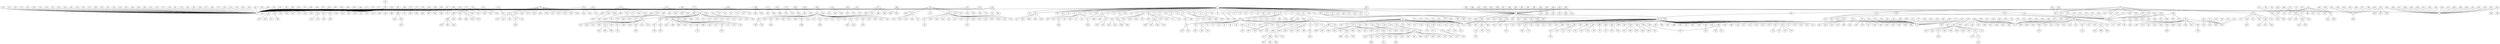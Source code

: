 strict graph "" {
	graph ["edge"="{}",
		file="/Users/felicedeluca/Developer/UofA/mlgd/pipeline/impred/tmp_workspace/eucore/set2/layers/EUcore_Layer_8_drawing_improved.dot",
		"graph"="{'file': '/Users/felicedeluca/Developer/UofA/mlgd/pipeline/impred/tmp_workspace/eucore/set2/layers/EUcore_Layer_8_drawing_improved.dot'}",
		"node"="{'height': '', 'level': '', 'pos': '', 'width': ''}"
	];
	1	 [height=0.05,
		level=1,
		pos="7.57,-5616.57",
		width=0.05];
	10	 [level=5,
		pos="-300.09,-3688.75"];
	1 -- 10;
	11	 [height=0.05,
		level=1,
		pos="4996.59,-11034.67",
		width=0.05];
	1 -- 11;
	12	 [level=5,
		pos="420.03,-3387.62"];
	1 -- 12;
	13	 [level=5,
		pos="1939.45,-5169.13"];
	1 -- 13;
	14	 [height=0.05,
		level=1,
		pos="-3781.22,-3482.44",
		width=0.05];
	1 -- 14;
	15	 [height=0.05,
		level=1,
		pos="-3898.43,-8057.79",
		width=0.05];
	1 -- 15;
	16	 [level=2,
		pos="318.54,-7829.94"];
	1 -- 16;
	17	 [height=0.05,
		level=1,
		pos="-1100.79,-3803.15",
		width=0.05];
	1 -- 17;
	18	 [level=5,
		pos="1286.38,-3431.61"];
	1 -- 18;
	19	 [level=2,
		pos="-2280.70,-6554.32"];
	1 -- 19;
	2	 [height=0.05,
		level=1,
		pos="-4876.56,-2733.58",
		width=0.05];
	1 -- 2;
	20	 [height=0.05,
		level=1,
		pos="-2894.02,-5503.12",
		width=0.05];
	1 -- 20;
	21	 [level=2,
		pos="-2273.79,-4661.39"];
	1 -- 21;
	22	 [level=4,
		pos="-2154.94,-6031.39"];
	1 -- 22;
	23	 [height=0.05,
		level=1,
		pos="-1239.34,-9520.22",
		width=0.05];
	1 -- 23;
	24	 [level=2,
		pos="2174.21,-6540.05"];
	1 -- 24;
	25	 [level=2,
		pos="2178.89,-5675.60"];
	1 -- 25;
	26	 [level=2,
		pos="-2569.17,-3786.03"];
	1 -- 26;
	27	 [level=2,
		pos="-1179.01,-3606.13"];
	1 -- 27;
	28	 [height=0.05,
		level=1,
		pos="-2763.69,-2295.33",
		width=0.05];
	1 -- 28;
	29	 [level=2,
		pos="2229.00,-4061.60"];
	1 -- 29;
	3	 [height=0.05,
		level=1,
		pos="-254.42,-143.61",
		width=0.05];
	1 -- 3;
	30	 [height=0.05,
		level=1,
		pos="2998.79,-6287.83",
		width=0.05];
	1 -- 30;
	31	 [level=2,
		pos="1063.95,-2939.88"];
	1 -- 31;
	32	 [height=0.05,
		level=1,
		pos="-1498.06,-8111.49",
		width=0.05];
	1 -- 32;
	33	 [level=5,
		pos="1194.71,-6588.17"];
	1 -- 33;
	34	 [level=5,
		pos="316.77,-7057.84"];
	1 -- 34;
	35	 [height=0.05,
		level=1,
		pos="-2655.69,-4939.78",
		width=0.05];
	1 -- 35;
	36	 [height=0.05,
		level=1,
		pos="-2084.76,-5965.16",
		width=0.05];
	1 -- 36;
	37	 [height=0.05,
		level=1,
		pos="2558.47,-4883.56",
		width=0.05];
	1 -- 37;
	38	 [level=5,
		pos="1429.69,-4119.17"];
	1 -- 38;
	39	 [level=5,
		pos="-1282.55,-6848.29"];
	1 -- 39;
	4	 [height=0.05,
		level=1,
		pos="-2832.13,-11981.74",
		width=0.05];
	1 -- 4;
	40	 [level=3,
		pos="-1733.93,-4061.10"];
	1 -- 40;
	41	 [height=0.05,
		level=1,
		pos="-120.76,-8688.07",
		width=0.05];
	1 -- 41;
	42	 [height=0.05,
		level=1,
		pos="-3619.57,-5378.24",
		width=0.05];
	1 -- 42;
	43	 [height=0.05,
		level=1,
		pos="-3287.28,-4352.95",
		width=0.05];
	1 -- 43;
	44	 [height=0.05,
		level=1,
		pos="-511.56,-7720.16",
		width=0.05];
	1 -- 44;
	45	 [height=0.05,
		level=1,
		pos="-5624.84,387.15",
		width=0.05];
	1 -- 45;
	46	 [height=0.05,
		level=1,
		pos="4401.13,-7197.55",
		width=0.05];
	1 -- 46;
	47	 [level=2,
		pos="-1693.70,-3456.98"];
	1 -- 47;
	48	 [height=0.05,
		level=1,
		pos="4555.14,-3317.63",
		width=0.05];
	1 -- 48;
	49	 [level=3,
		pos="885.54,-3232.57"];
	1 -- 49;
	5	 [level=2,
		pos="-800.31,-2770.59"];
	1 -- 5;
	50	 [height=0.05,
		level=1,
		pos="-2888.46,-3512.56",
		width=0.05];
	1 -- 50;
	51	 [height=0.05,
		level=1,
		pos="-2867.22,-7033.76",
		width=0.05];
	1 -- 51;
	52	 [height=0.05,
		level=1,
		pos="-1946.67,-3920.06",
		width=0.05];
	1 -- 52;
	53	 [level=4,
		pos="297.21,-3703.22"];
	1 -- 53;
	54	 [height=0.05,
		level=1,
		pos="-1082.07,-3267.51",
		width=0.05];
	1 -- 54;
	55	 [height=0.05,
		level=1,
		pos="2062.30,-3224.58",
		width=0.05];
	1 -- 55;
	56	 [level=2,
		pos="-2239.48,-5104.01"];
	1 -- 56;
	57	 [level=2,
		pos="-1696.16,-7113.89"];
	1 -- 57;
	58	 [level=3,
		pos="-588.97,-3722.68"];
	1 -- 58;
	59	 [height=0.05,
		level=1,
		pos="3076.23,-3629.86",
		width=0.05];
	1 -- 59;
	6	 [height=0.05,
		level=1,
		pos="7821.01,-7004.82",
		width=0.05];
	1 -- 6;
	60	 [level=3,
		pos="1289.29,-3514.50"];
	1 -- 60;
	7	 [level=3,
		pos="-468.87,-3062.42"];
	1 -- 7;
	8	 [level=4,
		pos="-1050.62,-7185.81"];
	1 -- 8;
	9	 [height=0.05,
		level=1,
		pos="2319.75,-10103.43",
		width=0.05];
	1 -- 9;
	100	 [level=5,
		pos="-7663.53,2109.75"];
	95	 [height=0.05,
		level=1,
		pos="-7183.32,3064.95",
		width=0.05];
	100 -- 95;
	101	 [level=2,
		pos="-7818.68,2185.78"];
	101 -- 95;
	102	 [level=4,
		pos="-6406.59,3619.91"];
	102 -- 95;
	103	 [height=0.05,
		level=1,
		pos="-7428.19,6743.09",
		width=0.05];
	582	 [level=7,
		pos="-7251.64,6859.60"];
	103 -- 582;
	103 -- 95;
	104	 [height=0.05,
		level=1,
		pos="-6219.03,5532.56",
		width=0.05];
	857	 [level=7,
		pos="-6178.35,5294.80"];
	104 -- 857;
	908	 [level=6,
		pos="-5999.08,6259.96"];
	104 -- 908;
	104 -- 95;
	105	 [level=5,
		pos="-6982.64,1894.72"];
	105 -- 95;
	106	 [level=4,
		pos="-8153.38,3930.36"];
	106 -- 95;
	107	 [level=5,
		pos="-8244.16,2819.17"];
	107 -- 95;
	108	 [level=2,
		pos="-6891.71,5111.96"];
	108 -- 95;
	109	 [height=0.05,
		level=1,
		pos="-8146.47,5264.72",
		width=0.05];
	922	 [level=8,
		pos="-8258.48,5753.72"];
	109 -- 922;
	109 -- 95;
	974	 [level=7,
		pos="-8070.34,5484.03"];
	109 -- 974;
	672	 [level=7,
		pos="5419.88,-11018.29"];
	11 -- 672;
	767	 [level=6,
		pos="5633.92,-11254.42"];
	11 -- 767;
	768	 [level=5,
		pos="4944.36,-11876.43"];
	11 -- 768;
	769	 [level=4,
		pos="5103.60,-11835.43"];
	11 -- 769;
	770	 [level=5,
		pos="4880.71,-10430.52"];
	11 -- 770;
	771	 [level=6,
		pos="4298.34,-11447.70"];
	11 -- 771;
	772	 [level=7,
		pos="4239.17,-11029.46"];
	11 -- 772;
	110	 [level=4,
		pos="-6881.17,1942.83"];
	110 -- 95;
	111	 [height=0.05,
		level=1,
		pos="-7811.55,4720.56",
		width=0.05];
	111 -- 95;
	112	 [height=0.05,
		level=1,
		pos="-6822.98,11444.08",
		width=0.05];
	113	 [height=0.05,
		level=1,
		pos="-5277.98,12260.01",
		width=0.05];
	112 -- 113;
	114	 [height=0.05,
		level=1,
		pos="-6732.04,10653.67",
		width=0.05];
	112 -- 114;
	115	 [level=2,
		pos="-7261.86,13200.04"];
	112 -- 115;
	116	 [level=5,
		pos="-7476.50,12478.80"];
	112 -- 116;
	117	 [level=5,
		pos="-7882.70,11686.32"];
	112 -- 117;
	118	 [level=5,
		pos="-7954.94,11487.41"];
	112 -- 118;
	119	 [level=5,
		pos="-6836.00,12580.00"];
	112 -- 119;
	120	 [height=0.05,
		level=1,
		pos="-4739.92,13997.12",
		width=0.05];
	112 -- 120;
	83	 [height=0.05,
		level=1,
		pos="-10551.62,8870.47",
		width=0.05];
	112 -- 83;
	834	 [level=7,
		pos="-4736.94,12043.62"];
	113 -- 834;
	878	 [level=7,
		pos="-6118.37,10387.42"];
	114 -- 878;
	879	 [level=7,
		pos="-6153.74,10987.50"];
	114 -- 879;
	880	 [level=7,
		pos="-7199.55,10374.35"];
	114 -- 880;
	881	 [level=7,
		pos="-6745.83,9722.09"];
	114 -- 881;
	932	 [level=7,
		pos="-7524.27,13992.01"];
	115 -- 932;
	629	 [level=3,
		pos="-5192.72,14430.32"];
	120 -- 629;
	868	 [level=2,
		pos="-3266.42,14441.21"];
	120 -- 868;
	121	 [level=4,
		pos="-4911.86,3253.13"];
	122	 [height=0.05,
		level=1,
		pos="-3837.67,4613.61",
		width=0.05];
	121 -- 122;
	122 -- 3;
	411	 [level=2,
		pos="-4340.50,6181.21"];
	122 -- 411;
	412	 [level=4,
		pos="-4852.40,5640.80"];
	122 -- 412;
	413	 [level=3,
		pos="-4930.48,5876.12"];
	122 -- 413;
	414	 [level=4,
		pos="-2893.55,3759.66"];
	122 -- 414;
	415	 [level=6,
		pos="-5087.21,4888.47"];
	122 -- 415;
	416	 [level=5,
		pos="-2722.65,4607.32"];
	122 -- 416;
	417	 [height=0.05,
		level=1,
		pos="-3743.08,6813.09",
		width=0.05];
	122 -- 417;
	418	 [level=5,
		pos="-5120.51,4033.00"];
	122 -- 418;
	419	 [level=5,
		pos="-3571.55,3470.36"];
	122 -- 419;
	420	 [level=5,
		pos="-2889.84,5261.94"];
	122 -- 420;
	421	 [level=5,
		pos="-4457.21,6268.10"];
	122 -- 421;
	422	 [level=7,
		pos="-5082.92,4983.88"];
	122 -- 422;
	423	 [level=7,
		pos="-2828.85,4490.50"];
	122 -- 423;
	424	 [level=5,
		pos="-4279.68,3162.36"];
	122 -- 424;
	425	 [level=5,
		pos="-3608.52,5993.99"];
	122 -- 425;
	426	 [level=7,
		pos="-3094.20,5795.52"];
	122 -- 426;
	427	 [level=4,
		pos="-4282.64,2681.28"];
	122 -- 427;
	428	 [level=2,
		pos="-2913.51,5918.89"];
	122 -- 428;
	429	 [level=4,
		pos="-3639.62,3140.47"];
	122 -- 429;
	430	 [level=8,
		pos="-5014.70,4184.71"];
	122 -- 430;
	431	 [level=4,
		pos="-4889.13,3399.23"];
	122 -- 431;
	123	 [height=0.05,
		level=1,
		pos="-17395.91,2079.76",
		width=0.05];
	124	 [level=5,
		pos="-18177.01,327.98"];
	123 -- 124;
	125	 [level=2,
		pos="-20288.81,412.50"];
	123 -- 125;
	126	 [level=2,
		pos="-17271.37,597.84"];
	123 -- 126;
	127	 [level=5,
		pos="-17568.45,3460.87"];
	123 -- 127;
	128	 [level=2,
		pos="-15565.07,3402.52"];
	123 -- 128;
	129	 [height=0.05,
		level=1,
		pos="-15754.20,2944.97",
		width=0.05];
	123 -- 129;
	130	 [level=5,
		pos="-18534.35,1924.34"];
	123 -- 130;
	131	 [level=2,
		pos="-18200.02,3054.13"];
	123 -- 131;
	132	 [level=5,
		pos="-17174.60,782.93"];
	123 -- 132;
	133	 [level=7,
		pos="-16583.01,1450.73"];
	123 -- 133;
	134	 [level=3,
		pos="-17911.48,4085.51"];
	123 -- 134;
	135	 [level=8,
		pos="-16574.11,1272.97"];
	123 -- 135;
	136	 [level=3,
		pos="-16840.57,3600.76"];
	123 -- 136;
	137	 [level=4,
		pos="-17988.47,1114.36"];
	123 -- 137;
	138	 [level=4,
		pos="-18666.26,1971.45"];
	123 -- 138;
	139	 [level=2,
		pos="-16846.44,4090.16"];
	123 -- 139;
	140	 [level=5,
		pos="-18094.33,2798.85"];
	123 -- 140;
	141	 [level=5,
		pos="-16029.69,2171.85"];
	123 -- 141;
	142	 [level=5,
		pos="-16525.56,3017.25"];
	123 -- 142;
	143	 [level=2,
		pos="-19028.77,2526.67"];
	123 -- 143;
	72	 [height=0.05,
		level=1,
		pos="-12470.07,1206.11",
		width=0.05];
	123 -- 72;
	575	 [level=5,
		pos="-17939.88,-404.90"];
	124 -- 575;
	578	 [level=6,
		pos="-18598.97,-221.09"];
	124 -- 578;
	579	 [level=6,
		pos="-17279.37,134.80"];
	124 -- 579;
	583	 [level=4,
		pos="-20592.80,1164.94"];
	125 -- 583;
	584	 [level=6,
		pos="-21039.77,-59.78"];
	125 -- 584;
	585	 [level=5,
		pos="-19954.58,1208.96"];
	125 -- 585;
	586	 [level=5,
		pos="-20161.03,-298.51"];
	125 -- 586;
	587	 [level=5,
		pos="-19451.82,678.51"];
	125 -- 587;
	588	 [level=4,
		pos="-21132.75,44.72"];
	125 -- 588;
	589	 [level=5,
		pos="-20257.95,-430.04"];
	125 -- 589;
	590	 [level=6,
		pos="-19650.27,-54.68"];
	125 -- 590;
	591	 [level=2,
		pos="-21339.10,854.93"];
	125 -- 591;
	745	 [level=7,
		pos="-15370.52,3288.81"];
	128 -- 745;
	822	 [level=5,
		pos="-16221.48,3655.09"];
	128 -- 822;
	823	 [level=6,
		pos="-15318.10,3722.58"];
	128 -- 823;
	443	 [level=2,
		pos="-21053.95,2625.00"];
	131 -- 443;
	816	 [level=7,
		pos="-18506.86,3682.99"];
	131 -- 816;
	312	 [level=7,
		pos="-17795.32,4330.33"];
	134 -- 312;
	889	 [level=3,
		pos="-18327.74,5110.12"];
	134 -- 889;
	144	 [level=7,
		pos="-16958.70,4676.47"];
	139 -- 144;
	921	 [level=8,
		pos="-16632.74,4153.04"];
	139 -- 921;
	610	 [level=5,
		pos="-4535.97,-4725.00"];
	14 -- 610;
	804	 [level=7,
		pos="-4331.33,-3985.78"];
	14 -- 804;
	805	 [level=7,
		pos="-3851.61,-4267.87"];
	14 -- 805;
	806	 [level=8,
		pos="-4395.58,-3253.25"];
	14 -- 806;
	531	 [level=7,
		pos="-19333.65,2277.27"];
	143 -- 531;
	145	 [level=2,
		pos="-7345.01,8438.57"];
	344	 [level=2,
		pos="-7764.09,9616.54"];
	145 -- 344;
	345	 [level=5,
		pos="-6334.16,8328.11"];
	145 -- 345;
	346	 [level=4,
		pos="-6824.07,9210.68"];
	145 -- 346;
	347	 [level=5,
		pos="-7718.49,7658.14"];
	145 -- 347;
	348	 [level=3,
		pos="-8279.96,8516.41"];
	145 -- 348;
	349	 [level=6,
		pos="-7084.04,7827.10"];
	145 -- 349;
	350	 [level=5,
		pos="-6966.52,9272.17"];
	145 -- 350;
	351	 [level=5,
		pos="-6655.88,7762.87"];
	145 -- 351;
	352	 [level=5,
		pos="-8151.21,8157.75"];
	145 -- 352;
	353	 [level=5,
		pos="-7912.14,9013.42"];
	145 -- 353;
	354	 [level=6,
		pos="-6454.60,8628.02"];
	145 -- 354;
	96	 [height=0.05,
		level=1,
		pos="-9531.72,6233.97",
		width=0.05];
	145 -- 96;
	146	 [level=4,
		pos="-9669.89,6987.38"];
	532	 [level=4,
		pos="-10027.57,7426.22"];
	146 -- 532;
	146 -- 96;
	147	 [level=2,
		pos="-9659.07,5374.03"];
	853	 [level=7,
		pos="-10031.85,5100.81"];
	147 -- 853;
	885	 [level=7,
		pos="-9514.25,4038.60"];
	147 -- 885;
	147 -- 96;
	148	 [level=4,
		pos="-8357.92,6123.93"];
	148 -- 96;
	149	 [level=5,
		pos="-9857.19,5921.59"];
	149 -- 96;
	807	 [level=6,
		pos="-4274.89,-8045.94"];
	15 -- 807;
	808	 [level=7,
		pos="-4178.58,-8389.73"];
	15 -- 808;
	809	 [level=5,
		pos="-3726.03,-7512.83"];
	15 -- 809;
	810	 [level=5,
		pos="-3549.61,-8715.20"];
	15 -- 810;
	811	 [level=5,
		pos="-3163.76,-8459.60"];
	15 -- 811;
	150	 [level=5,
		pos="-10026.46,6367.47"];
	150 -- 96;
	151	 [height=0.05,
		level=1,
		pos="-9206.02,7913.39",
		width=0.05];
	151 -- 96;
	152	 [height=0.05,
		level=1,
		pos="2040.91,6074.63",
		width=0.05];
	299	 [height=0.05,
		level=1,
		pos="3207.19,6683.68",
		width=0.05];
	152 -- 299;
	152 -- 3;
	300	 [level=5,
		pos="1301.70,6233.63"];
	152 -- 300;
	301	 [level=2,
		pos="2884.06,5882.37"];
	152 -- 301;
	302	 [level=2,
		pos="1956.99,6911.95"];
	152 -- 302;
	153	 [height=0.05,
		level=1,
		pos="4353.69,4061.44",
		width=0.05];
	153 -- 3;
	324	 [level=5,
		pos="5404.37,4216.83"];
	153 -- 324;
	325	 [height=0.05,
		level=1,
		pos="5944.67,1496.87",
		width=0.05];
	153 -- 325;
	326	 [level=5,
		pos="5568.89,4127.76"];
	153 -- 326;
	327	 [level=5,
		pos="4939.20,4812.68"];
	153 -- 327;
	328	 [level=3,
		pos="5988.07,3201.98"];
	153 -- 328;
	329	 [level=2,
		pos="5162.32,2390.26"];
	153 -- 329;
	330	 [level=2,
		pos="4383.66,2537.88"];
	153 -- 330;
	331	 [level=2,
		pos="5796.84,2684.86"];
	153 -- 331;
	332	 [level=4,
		pos="5768.01,3441.64"];
	153 -- 332;
	333	 [level=3,
		pos="4127.70,2973.80"];
	153 -- 333;
	334	 [level=4,
		pos="4520.44,4609.86"];
	153 -- 334;
	335	 [height=0.05,
		level=1,
		pos="5905.20,2436.35",
		width=0.05];
	153 -- 335;
	154	 [level=5,
		pos="-1862.07,-1644.20"];
	154 -- 3;
	534	 [level=7,
		pos="-1799.41,-2084.19"];
	154 -- 534;
	535	 [level=5,
		pos="-2303.87,-1703.72"];
	154 -- 535;
	155	 [level=2,
		pos="-1137.90,4300.88"];
	155 -- 3;
	564	 [level=4,
		pos="-2098.95,3705.73"];
	155 -- 564;
	565	 [level=5,
		pos="-972.44,3594.92"];
	155 -- 565;
	566	 [level=6,
		pos="-1660.60,5192.57"];
	155 -- 566;
	567	 [level=4,
		pos="-1956.06,3974.54"];
	155 -- 567;
	568	 [level=6,
		pos="-2260.57,4769.37"];
	155 -- 568;
	569	 [level=4,
		pos="-1376.28,3413.31"];
	155 -- 569;
	570	 [level=5,
		pos="-2108.20,4561.94"];
	155 -- 570;
	571	 [level=6,
		pos="-1888.02,5332.14"];
	155 -- 571;
	156	 [level=2,
		pos="1226.65,4441.52"];
	156 -- 3;
	602	 [level=5,
		pos="986.54,5327.16"];
	156 -- 602;
	603	 [level=6,
		pos="1129.88,5181.97"];
	156 -- 603;
	604	 [level=2,
		pos="141.18,4217.11"];
	156 -- 604;
	605	 [level=5,
		pos="653.68,3799.25"];
	156 -- 605;
	606	 [level=5,
		pos="1057.34,3839.62"];
	156 -- 606;
	607	 [level=5,
		pos="315.57,4832.87"];
	156 -- 607;
	608	 [level=2,
		pos="154.63,4752.08"];
	156 -- 608;
	157	 [level=5,
		pos="-1387.55,-719.94"];
	157 -- 3;
	158	 [level=5,
		pos="1695.51,1045.43"];
	158 -- 3;
	664	 [level=6,
		pos="2167.86,1487.93"];
	158 -- 664;
	159	 [level=5,
		pos="-1273.09,544.49"];
	159 -- 3;
	746	 [level=7,
		pos="400.23,-7973.96"];
	16 -- 746;
	160	 [height=0.05,
		level=1,
		pos="1830.58,3904.12",
		width=0.05];
	160 -- 3;
	718	 [level=5,
		pos="2231.03,2986.95"];
	160 -- 718;
	719	 [level=6,
		pos="1865.45,3140.86"];
	160 -- 719;
	720	 [level=5,
		pos="2545.65,3378.84"];
	160 -- 720;
	721	 [level=6,
		pos="1835.24,4402.81"];
	160 -- 721;
	722	 [level=7,
		pos="2448.00,4195.63"];
	160 -- 722;
	723	 [level=6,
		pos="2728.31,4173.65"];
	160 -- 723;
	724	 [level=5,
		pos="2664.44,3737.34"];
	160 -- 724;
	161	 [level=7,
		pos="-842.33,1181.91"];
	161 -- 3;
	162	 [level=5,
		pos="-1615.73,-314.67"];
	162 -- 3;
	163	 [level=3,
		pos="455.07,-933.29"];
	163 -- 3;
	164	 [level=2,
		pos="2834.05,763.03"];
	164 -- 3;
	775	 [level=6,
		pos="3296.17,650.40"];
	164 -- 775;
	165	 [level=4,
		pos="-727.82,1428.57"];
	165 -- 3;
	166	 [level=6,
		pos="-1179.49,-434.26"];
	166 -- 3;
	167	 [level=4,
		pos="-1440.53,320.50"];
	167 -- 3;
	168	 [height=0.05,
		level=1,
		pos="1720.13,5041.34",
		width=0.05];
	168 -- 3;
	802	 [level=5,
		pos="2410.86,5023.70"];
	168 -- 802;
	803	 [level=6,
		pos="2247.78,5264.58"];
	168 -- 803;
	169	 [level=2,
		pos="211.12,-1203.25"];
	169 -- 3;
	170	 [level=5,
		pos="-350.53,-1223.94"];
	170 -- 3;
	171	 [level=2,
		pos="-3283.04,277.10"];
	171 -- 3;
	845	 [level=7,
		pos="-3488.62,251.01"];
	171 -- 845;
	846	 [level=7,
		pos="-3385.59,407.65"];
	171 -- 846;
	172	 [level=2,
		pos="-2349.25,985.13"];
	172 -- 3;
	851	 [level=7,
		pos="-1804.72,1387.66"];
	172 -- 851;
	852	 [level=7,
		pos="-2578.06,1533.79"];
	172 -- 852;
	173	 [level=2,
		pos="2713.66,-787.31"];
	173 -- 3;
	860	 [level=5,
		pos="2686.24,-1188.02"];
	173 -- 860;
	861	 [level=7,
		pos="3166.24,-989.23"];
	173 -- 861;
	174	 [height=0.05,
		level=1,
		pos="2529.95,220.36",
		width=0.05];
	174 -- 3;
	847	 [level=7,
		pos="2829.12,57.83"];
	174 -- 847;
	865	 [level=7,
		pos="2238.10,199.04"];
	174 -- 865;
	866	 [level=7,
		pos="3092.63,151.95"];
	174 -- 866;
	175	 [level=2,
		pos="40.45,1923.28"];
	175 -- 3;
	867	 [level=8,
		pos="178.91,2424.40"];
	175 -- 867;
	176	 [level=4,
		pos="-893.97,456.99"];
	176 -- 3;
	177	 [level=5,
		pos="1480.52,-988.35"];
	177 -- 3;
	856	 [level=6,
		pos="1861.94,-1362.94"];
	177 -- 856;
	178	 [level=4,
		pos="136.47,1713.57"];
	178 -- 3;
	844	 [level=7,
		pos="375.46,2236.01"];
	178 -- 844;
	179	 [level=2,
		pos="-1707.79,2144.19"];
	179 -- 3;
	180	 [level=5,
		pos="469.89,-1299.96"];
	180 -- 3;
	897	 [level=8,
		pos="596.20,-1870.80"];
	180 -- 897;
	181	 [height=0.05,
		level=1,
		pos="-1116.99,5931.62",
		width=0.05];
	181 -- 3;
	380	 [height=0.05,
		level=1,
		pos="148.63,7714.51",
		width=0.05];
	181 -- 380;
	182	 [height=0.05,
		level=1,
		pos="-783.84,5016.89",
		width=0.05];
	182 -- 3;
	342	 [level=2,
		pos="43.16,5555.17"];
	182 -- 342;
	903	 [level=6,
		pos="-596.96,5692.57"];
	182 -- 903;
	183	 [level=3,
		pos="1097.35,-88.53"];
	183 -- 3;
	184	 [level=2,
		pos="-106.73,1967.75"];
	184 -- 3;
	185	 [level=2,
		pos="820.96,-417.34"];
	185 -- 3;
	186	 [level=2,
		pos="1899.86,2065.89"];
	186 -- 3;
	911	 [level=6,
		pos="1613.97,2275.97"];
	186 -- 911;
	912	 [level=7,
		pos="1823.88,2598.46"];
	186 -- 912;
	187	 [height=0.05,
		level=1,
		pos="635.38,269.88",
		width=0.05];
	187 -- 3;
	188	 [height=0.05,
		level=1,
		pos="3199.34,3318.03",
		width=0.05];
	188 -- 3;
	355	 [level=2,
		pos="5501.50,8007.13"];
	188 -- 355;
	919	 [level=8,
		pos="3667.45,3657.09"];
	188 -- 919;
	189	 [level=2,
		pos="910.64,-1678.41"];
	189 -- 3;
	190	 [level=5,
		pos="-1294.01,1564.93"];
	190 -- 3;
	191	 [level=2,
		pos="304.73,-607.12"];
	191 -- 3;
	192	 [level=2,
		pos="1618.21,-103.19"];
	192 -- 3;
	193	 [level=2,
		pos="-1285.31,-444.45"];
	193 -- 3;
	194	 [level=2,
		pos="520.60,516.16"];
	194 -- 3;
	195	 [level=5,
		pos="-1232.71,-1000.55"];
	195 -- 3;
	196	 [level=2,
		pos="1494.91,-2219.32"];
	196 -- 3;
	902	 [level=7,
		pos="1747.93,-2333.19"];
	196 -- 902;
	197	 [level=5,
		pos="-294.00,1272.92"];
	197 -- 3;
	198	 [level=2,
		pos="214.93,-2666.03"];
	198 -- 3;
	928	 [level=7,
		pos="377.74,-2797.90"];
	198 -- 928;
	199	 [level=2,
		pos="-740.08,-1165.22"];
	199 -- 3;
	61	 [level=2,
		pos="-3979.49,-2058.54"];
	2 -- 61;
	62	 [level=5,
		pos="-5380.21,-2579.28"];
	2 -- 62;
	63	 [height=0.05,
		level=1,
		pos="-5417.93,-1218.01",
		width=0.05];
	2 -- 63;
	64	 [level=3,
		pos="-3985.99,-2399.69"];
	2 -- 64;
	65	 [level=2,
		pos="-5269.39,-3529.99"];
	2 -- 65;
	66	 [height=0.05,
		level=1,
		pos="-6429.73,196.31",
		width=0.05];
	2 -- 66;
	67	 [height=0.05,
		level=1,
		pos="-4970.69,-633.84",
		width=0.05];
	2 -- 67;
	68	 [height=0.05,
		level=1,
		pos="-4613.31,-1446.73",
		width=0.05];
	2 -- 68;
	200	 [level=5,
		pos="-499.07,-1087.66"];
	200 -- 3;
	201	 [level=4,
		pos="-1979.03,241.52"];
	201 -- 3;
	202	 [level=5,
		pos="362.30,-1640.69"];
	202 -- 3;
	203	 [level=2,
		pos="-1031.68,408.53"];
	203 -- 3;
	204	 [level=3,
		pos="1185.80,163.04"];
	204 -- 3;
	205	 [height=0.05,
		level=1,
		pos="501.86,-614.32",
		width=0.05];
	205 -- 3;
	206	 [level=2,
		pos="-972.06,1390.27"];
	206 -- 3;
	207	 [level=4,
		pos="-2447.19,-214.88"];
	207 -- 3;
	757	 [level=5,
		pos="-2984.05,-260.52"];
	207 -- 757;
	208	 [level=5,
		pos="-1351.25,-1795.89"];
	208 -- 3;
	677	 [level=5,
		pos="-991.40,-2418.98"];
	208 -- 677;
	209	 [level=3,
		pos="757.83,-273.43"];
	209 -- 3;
	210	 [height=0.05,
		level=1,
		pos="4290.32,-347.46",
		width=0.05];
	210 -- 3;
	965	 [level=8,
		pos="4467.89,-536.91"];
	210 -- 965;
	211	 [level=5,
		pos="-1994.96,-1286.81"];
	211 -- 3;
	841	 [level=5,
		pos="-2714.06,-893.78"];
	211 -- 841;
	899	 [level=5,
		pos="-2434.24,-486.12"];
	211 -- 899;
	966	 [level=5,
		pos="-2840.20,-679.04"];
	211 -- 966;
	967	 [level=5,
		pos="-1655.11,-728.95"];
	211 -- 967;
	968	 [level=7,
		pos="-2445.50,-1684.21"];
	211 -- 968;
	969	 [level=5,
		pos="-2235.55,-589.56"];
	211 -- 969;
	212	 [level=5,
		pos="-1317.86,-1706.25"];
	212 -- 3;
	931	 [level=7,
		pos="-1431.89,-1679.33"];
	212 -- 931;
	213	 [level=2,
		pos="278.81,-1045.84"];
	213 -- 3;
	214	 [level=5,
		pos="-2497.96,1006.19"];
	214 -- 3;
	874	 [level=5,
		pos="-2967.34,1291.20"];
	214 -- 874;
	215	 [level=5,
		pos="-337.29,-1630.08"];
	215 -- 3;
	216	 [height=0.05,
		level=1,
		pos="-1386.81,7238.85",
		width=0.05];
	253	 [level=7,
		pos="-1373.64,7981.57"];
	216 -- 253;
	216 -- 3;
	536	 [height=0.05,
		level=1,
		pos="3041.37,10328.79",
		width=0.05];
	216 -- 536;
	552	 [level=4,
		pos="-1825.48,8483.20"];
	216 -- 552;
	907	 [level=7,
		pos="-841.61,6926.49"];
	216 -- 907;
	943	 [level=5,
		pos="-1927.76,6784.64"];
	216 -- 943;
	977	 [level=8,
		pos="-1948.40,7199.30"];
	216 -- 977;
	217	 [level=5,
		pos="-1406.31,146.24"];
	217 -- 3;
	218	 [height=0.05,
		level=1,
		pos="-1300.48,1148.51",
		width=0.05];
	218 -- 3;
	219	 [level=2,
		pos="937.26,-312.41"];
	219 -- 3;
	220	 [level=5,
		pos="-75.72,2094.33"];
	220 -- 3;
	221	 [level=6,
		pos="-2.29,-1295.79"];
	221 -- 3;
	222	 [level=5,
		pos="-1535.96,-1557.30"];
	222 -- 3;
	836	 [level=5,
		pos="-1385.38,-1453.89"];
	222 -- 836;
	973	 [level=7,
		pos="-1675.68,-1942.83"];
	222 -- 973;
	223	 [level=5,
		pos="331.15,-645.74"];
	223 -- 3;
	224	 [height=0.05,
		level=1,
		pos="544.70,-441.26",
		width=0.05];
	224 -- 3;
	225	 [level=5,
		pos="717.02,292.84"];
	225 -- 3;
	226	 [level=5,
		pos="95.06,1405.01"];
	226 -- 3;
	227	 [level=4,
		pos="-280.37,1313.08"];
	227 -- 3;
	228	 [level=2,
		pos="-511.55,-1063.75"];
	228 -- 3;
	229	 [level=5,
		pos="356.02,650.77"];
	229 -- 3;
	377	 [level=2,
		pos="-486.36,-9952.47"];
	23 -- 377;
	858	 [level=7,
		pos="-909.11,-9416.78"];
	23 -- 858;
	859	 [level=7,
		pos="-1717.48,-10353.00"];
	23 -- 859;
	230	 [level=2,
		pos="-9.31,-2129.52"];
	230 -- 3;
	231	 [level=2,
		pos="-1536.17,338.74"];
	231 -- 3;
	920	 [level=8,
		pos="-2242.92,534.05"];
	231 -- 920;
	232	 [height=0.05,
		level=1,
		pos="744.71,591.50",
		width=0.05];
	232 -- 3;
	572	 [level=7,
		pos="1615.11,1210.33"];
	232 -- 572;
	233	 [level=5,
		pos="-908.82,2276.83"];
	233 -- 3;
	756	 [level=6,
		pos="-1459.99,2164.93"];
	233 -- 756;
	774	 [level=7,
		pos="-1190.07,2819.01"];
	233 -- 774;
	234	 [level=5,
		pos="-1703.42,-67.33"];
	234 -- 3;
	235	 [level=4,
		pos="908.33,-608.58"];
	235 -- 3;
	236	 [height=0.05,
		level=1,
		pos="3554.75,559.80",
		width=0.05];
	236 -- 3;
	785	 [level=6,
		pos="3757.30,-3.14"];
	236 -- 785;
	982	 [level=8,
		pos="3981.68,879.74"];
	236 -- 982;
	237	 [level=3,
		pos="445.20,1030.14"];
	237 -- 3;
	238	 [level=5,
		pos="647.84,1743.23"];
	238 -- 3;
	239	 [level=2,
		pos="-1376.44,-924.71"];
	239 -- 3;
	240	 [level=4,
		pos="353.94,-2024.72"];
	240 -- 3;
	898	 [level=7,
		pos="565.61,-2315.93"];
	240 -- 898;
	241	 [level=4,
		pos="-1184.27,-1219.25"];
	241 -- 3;
	242	 [level=5,
		pos="-1188.47,-591.00"];
	242 -- 3;
	243	 [level=2,
		pos="1323.76,778.66"];
	243 -- 3;
	958	 [level=7,
		pos="1752.65,915.24"];
	243 -- 958;
	244	 [level=3,
		pos="831.02,-778.08"];
	244 -- 3;
	245	 [level=4,
		pos="508.45,807.61"];
	245 -- 3;
	246	 [level=5,
		pos="-814.21,-1262.64"];
	246 -- 3;
	247	 [level=3,
		pos="1716.16,530.50"];
	247 -- 3;
	877	 [level=7,
		pos="2335.36,855.56"];
	247 -- 877;
	248	 [height=0.05,
		level=1,
		pos="4512.76,1395.69",
		width=0.05];
	248 -- 3;
	462	 [level=2,
		pos="8788.01,1183.82"];
	248 -- 462;
	249	 [level=2,
		pos="-1261.19,-300.02"];
	249 -- 3;
	250	 [level=5,
		pos="-964.74,552.58"];
	250 -- 3;
	251	 [level=3,
		pos="605.95,473.56"];
	251 -- 3;
	252	 [level=2,
		pos="-2214.51,-76.04"];
	252 -- 3;
	254	 [level=2,
		pos="-18580.85,9041.46"];
	478	 [level=2,
		pos="-17597.37,9165.51"];
	254 -- 478;
	479	 [level=4,
		pos="-18303.95,9501.90"];
	254 -- 479;
	480	 [level=6,
		pos="-18606.43,7994.75"];
	254 -- 480;
	481	 [level=6,
		pos="-18817.75,9382.91"];
	254 -- 481;
	482	 [level=4,
		pos="-17937.46,8398.85"];
	254 -- 482;
	70	 [height=0.05,
		level=1,
		pos="-21282.60,8310.50",
		width=0.05];
	254 -- 70;
	255	 [level=2,
		pos="-22540.57,9034.14"];
	633	 [level=2,
		pos="-23228.92,9545.39"];
	255 -- 633;
	255 -- 70;
	256	 [level=2,
		pos="-20345.06,6942.82"];
	256 -- 70;
	257	 [height=0.05,
		level=1,
		pos="-23122.24,10885.43",
		width=0.05];
	530	 [level=6,
		pos="-23669.76,10876.69"];
	257 -- 530;
	257 -- 70;
	736	 [level=5,
		pos="-22706.54,10974.04"];
	257 -- 736;
	737	 [level=5,
		pos="-23230.84,11350.15"];
	257 -- 737;
	738	 [level=6,
		pos="-23898.77,10034.87"];
	257 -- 738;
	258	 [height=0.05,
		level=1,
		pos="-22828.64,6024.47",
		width=0.05];
	258 -- 70;
	766	 [level=7,
		pos="-22853.58,5721.61"];
	258 -- 766;
	259	 [level=2,
		pos="-21970.70,6092.64"];
	259 -- 70;
	749	 [level=7,
		pos="-21252.66,6351.31"];
	259 -- 749;
	779	 [level=5,
		pos="-21601.02,5589.34"];
	259 -- 779;
	780	 [level=7,
		pos="-21884.78,5831.99"];
	259 -- 780;
	884	 [level=8,
		pos="-2833.29,-3600.16"];
	26 -- 884;
	260	 [level=2,
		pos="-19787.54,9321.52"];
	260 -- 70;
	789	 [level=6,
		pos="-19552.90,9378.30"];
	260 -- 789;
	261	 [level=2,
		pos="-21633.23,9807.09"];
	261 -- 70;
	800	 [level=6,
		pos="-21814.22,9957.12"];
	261 -- 800;
	262	 [height=0.05,
		level=1,
		pos="-20858.17,11258.72",
		width=0.05];
	262 -- 70;
	818	 [level=7,
		pos="-20831.54,11329.57"];
	262 -- 818;
	263	 [level=5,
		pos="-20999.03,6793.84"];
	263 -- 70;
	264	 [level=2,
		pos="-20688.77,6631.20"];
	264 -- 70;
	265	 [level=2,
		pos="-23294.42,7651.91"];
	461	 [level=2,
		pos="-24673.93,7674.10"];
	265 -- 461;
	265 -- 70;
	266	 [level=4,
		pos="-19483.79,8181.93"];
	266 -- 70;
	267	 [height=0.05,
		level=1,
		pos="-23113.81,8438.07",
		width=0.05];
	267 -- 70;
	268	 [level=5,
		pos="-20222.15,7623.65"];
	268 -- 70;
	269	 [level=5,
		pos="-22142.02,7258.84"];
	269 -- 70;
	270	 [level=5,
		pos="-20170.99,9230.15"];
	270 -- 70;
	271	 [level=2,
		pos="-20654.18,10101.68"];
	271 -- 70;
	916	 [level=8,
		pos="-20333.71,10332.44"];
	271 -- 916;
	272	 [level=2,
		pos="-19380.29,8042.49"];
	272 -- 70;
	273	 [height=0.05,
		level=1,
		pos="-16348.10,-7429.94",
		width=0.05];
	274	 [level=2,
		pos="-14345.15,-7831.91"];
	273 -- 274;
	275	 [level=2,
		pos="-16863.99,-8841.14"];
	273 -- 275;
	276	 [level=2,
		pos="-17054.61,-5774.60"];
	273 -- 276;
	277	 [height=0.05,
		level=1,
		pos="-14617.01,-10462.70",
		width=0.05];
	273 -- 277;
	278	 [level=5,
		pos="-17189.79,-8165.32"];
	273 -- 278;
	279	 [level=2,
		pos="-15737.71,-8386.45"];
	273 -- 279;
	280	 [level=5,
		pos="-17154.05,-7126.33"];
	273 -- 280;
	281	 [height=0.05,
		level=1,
		pos="-13979.54,-1535.53",
		width=0.05];
	273 -- 281;
	282	 [level=4,
		pos="-16041.65,-7337.15"];
	273 -- 282;
	283	 [height=0.05,
		level=1,
		pos="-18462.44,-7524.16",
		width=0.05];
	273 -- 283;
	306	 [level=2,
		pos="-12743.25,-7758.14"];
	274 -- 306;
	307	 [level=2,
		pos="-13672.74,-8740.39"];
	274 -- 307;
	308	 [level=4,
		pos="-14735.62,-8625.59"];
	274 -- 308;
	309	 [level=4,
		pos="-14794.89,-7420.51"];
	274 -- 309;
	310	 [level=3,
		pos="-14210.97,-7057.49"];
	274 -- 310;
	311	 [level=4,
		pos="-13712.92,-7532.68"];
	274 -- 311;
	563	 [level=5,
		pos="-17183.23,-9250.06"];
	275 -- 563;
	826	 [level=6,
		pos="-17032.71,-5239.34"];
	276 -- 826;
	827	 [level=7,
		pos="-16363.95,-5542.44"];
	276 -- 827;
	828	 [level=7,
		pos="-17592.61,-6053.40"];
	276 -- 828;
	829	 [level=7,
		pos="-17271.45,-5494.70"];
	276 -- 829;
	304	 [height=0.05,
		level=1,
		pos="-9654.54,-10960.98",
		width=0.05];
	277 -- 304;
	747	 [level=7,
		pos="-2290.12,-2460.45"];
	28 -- 747;
	895	 [level=7,
		pos="-2697.12,-2178.99"];
	28 -- 895;
	896	 [level=7,
		pos="-3031.76,-2063.83"];
	28 -- 896;
	337	 [height=0.05,
		level=1,
		pos="-9064.93,-2577.94",
		width=0.05];
	281 -- 337;
	959	 [level=8,
		pos="-15195.36,-6704.22"];
	282 -- 959;
	284	 [height=0.05,
		level=1,
		pos="-16711.62,12697.79",
		width=0.05];
	433	 [level=5,
		pos="-17378.40,12766.16"];
	284 -- 433;
	434	 [level=4,
		pos="-17467.19,12916.03"];
	284 -- 434;
	435	 [level=5,
		pos="-16978.31,13476.91"];
	284 -- 435;
	436	 [level=5,
		pos="-15819.24,12534.30"];
	284 -- 436;
	437	 [level=6,
		pos="-16888.28,12178.95"];
	284 -- 437;
	438	 [level=5,
		pos="-15944.04,12993.19"];
	284 -- 438;
	439	 [level=5,
		pos="-16750.88,12054.20"];
	284 -- 439;
	440	 [level=6,
		pos="-16609.71,13483.23"];
	284 -- 440;
	71	 [height=0.05,
		level=1,
		pos="-14264.16,9849.15",
		width=0.05];
	284 -- 71;
	285	 [level=4,
		pos="-13285.99,10622.32"];
	609	 [level=5,
		pos="-12879.61,10678.75"];
	285 -- 609;
	285 -- 71;
	286	 [level=4,
		pos="-15212.03,9913.02"];
	286 -- 71;
	287	 [level=7,
		pos="-14666.62,9149.99"];
	287 -- 71;
	288	 [level=3,
		pos="-13870.62,11275.88"];
	288 -- 71;
	289	 [level=5,
		pos="-12924.69,9582.98"];
	289 -- 71;
	290	 [level=5,
		pos="-14576.42,11091.00"];
	290 -- 71;
	291	 [level=5,
		pos="-13097.79,9761.34"];
	291 -- 71;
	292	 [level=3,
		pos="-15489.65,10101.32"];
	292 -- 71;
	293	 [level=3,
		pos="-13377.92,8943.20"];
	293 -- 71;
	294	 [level=2,
		pos="-15518.20,11004.10"];
	294 -- 71;
	893	 [level=5,
		pos="-16058.61,10855.88"];
	294 -- 893;
	295	 [level=5,
		pos="-13775.07,10801.94"];
	295 -- 71;
	296	 [height=0.05,
		level=1,
		pos="-14587.98,12265.94",
		width=0.05];
	296 -- 71;
	863	 [level=2,
		pos="-13292.97,13017.24"];
	296 -- 863;
	297	 [level=5,
		pos="-14553.20,8827.98"];
	297 -- 71;
	910	 [level=7,
		pos="-14489.95,8602.82"];
	297 -- 910;
	298	 [level=5,
		pos="-13169.03,8889.70"];
	298 -- 71;
	689	 [level=4,
		pos="2511.76,7319.82"];
	299 -- 689;
	690	 [level=5,
		pos="3376.08,6681.82"];
	299 -- 690;
	929	 [level=8,
		pos="3411.54,5747.67"];
	301 -- 929;
	303	 [level=5,
		pos="-9048.37,-9968.24"];
	303 -- 304;
	305	 [level=6,
		pos="-9011.64,-9673.53"];
	303 -- 305;
	313	 [height=0.05,
		level=1,
		pos="-9402.74,-13172.97",
		width=0.05];
	304 -- 313;
	314	 [level=2,
		pos="-10214.10,-12583.42"];
	304 -- 314;
	315	 [level=5,
		pos="-8748.82,-10279.91"];
	304 -- 315;
	316	 [level=5,
		pos="-8664.63,-11277.19"];
	304 -- 316;
	317	 [level=4,
		pos="-9251.25,-11956.67"];
	304 -- 317;
	318	 [level=5,
		pos="-10651.72,-10424.77"];
	304 -- 318;
	319	 [level=2,
		pos="-11069.34,-11290.75"];
	304 -- 319;
	320	 [level=4,
		pos="-10717.27,-11433.28"];
	304 -- 320;
	321	 [level=5,
		pos="-9899.74,-9844.98"];
	304 -- 321;
	322	 [level=4,
		pos="-10050.57,-9795.02"];
	304 -- 322;
	323	 [level=2,
		pos="-8279.11,-11227.46"];
	304 -- 323;
	654	 [level=6,
		pos="-12631.58,-8443.51"];
	306 -- 654;
	655	 [level=5,
		pos="-12215.28,-8049.20"];
	306 -- 655;
	656	 [level=5,
		pos="-12646.50,-7440.19"];
	306 -- 656;
	687	 [level=7,
		pos="-14865.23,-8800.89"];
	308 -- 687;
	909	 [level=8,
		pos="1407.71,-2841.19"];
	31 -- 909;
	574	 [level=6,
		pos="-9441.56,-13318.92"];
	313 -- 574;
	684	 [level=5,
		pos="-11135.56,-12357.81"];
	314 -- 684;
	685	 [level=6,
		pos="-10288.66,-13024.65"];
	314 -- 685;
	686	 [level=5,
		pos="-11063.05,-13201.98"];
	314 -- 686;
	740	 [level=5,
		pos="5451.69,1833.02"];
	325 -- 740;
	741	 [level=5,
		pos="6795.59,1666.50"];
	325 -- 741;
	742	 [level=5,
		pos="6247.65,2361.55"];
	325 -- 742;
	743	 [level=7,
		pos="6549.54,2367.98"];
	325 -- 743;
	744	 [level=5,
		pos="7023.19,1972.65"];
	325 -- 744;
	336	 [level=2,
		pos="-11942.03,-1541.75"];
	336 -- 337;
	338	 [level=2,
		pos="-12194.22,-521.40"];
	336 -- 338;
	339	 [level=2,
		pos="-12992.76,-1051.48"];
	336 -- 339;
	340	 [level=3,
		pos="-6483.55,-3321.68"];
	337 -- 340;
	483	 [level=2,
		pos="-9725.52,-367.70"];
	337 -- 483;
	484	 [level=4,
		pos="-7688.90,-5306.93"];
	337 -- 484;
	485	 [level=5,
		pos="-7824.98,-955.95"];
	337 -- 485;
	486	 [level=2,
		pos="-7474.30,-4866.37"];
	337 -- 486;
	487	 [height=0.05,
		level=1,
		pos="-12721.39,-1921.92",
		width=0.05];
	337 -- 487;
	488	 [level=2,
		pos="-9072.05,328.91"];
	337 -- 488;
	489	 [level=4,
		pos="-7550.30,-4064.23"];
	337 -- 489;
	490	 [level=4,
		pos="-11028.37,-3295.30"];
	337 -- 490;
	491	 [level=5,
		pos="-9930.04,-1268.80"];
	337 -- 491;
	492	 [height=0.05,
		level=1,
		pos="-6254.94,-2250.65",
		width=0.05];
	337 -- 492;
	493	 [level=2,
		pos="-6642.74,-1455.45"];
	337 -- 493;
	494	 [height=0.05,
		level=1,
		pos="-12359.46,-4043.63",
		width=0.05];
	337 -- 494;
	495	 [level=6,
		pos="-8327.65,-4266.46"];
	337 -- 495;
	496	 [level=5,
		pos="-7266.33,-1846.81"];
	337 -- 496;
	497	 [level=2,
		pos="-6654.59,-2692.23"];
	337 -- 497;
	498	 [level=5,
		pos="-10486.93,-1518.53"];
	337 -- 498;
	499	 [level=2,
		pos="-8666.36,-179.28"];
	337 -- 499;
	500	 [level=3,
		pos="-6774.60,-3171.96"];
	337 -- 500;
	501	 [level=5,
		pos="-10534.71,-3751.76"];
	337 -- 501;
	502	 [height=0.05,
		level=1,
		pos="-9288.16,-5367.42",
		width=0.05];
	337 -- 502;
	503	 [height=0.05,
		level=1,
		pos="-11307.36,-1664.71",
		width=0.05];
	337 -- 503;
	504	 [height=0.05,
		level=1,
		pos="-6268.70,-4056.77",
		width=0.05];
	337 -- 504;
	505	 [level=4,
		pos="-10241.84,-4162.59"];
	337 -- 505;
	506	 [height=0.05,
		level=1,
		pos="-5702.21,-4927.54",
		width=0.05];
	337 -- 506;
	507	 [height=0.05,
		level=1,
		pos="-10935.62,-5472.01",
		width=0.05];
	337 -- 507;
	508	 [level=4,
		pos="-9623.44,-488.86"];
	337 -- 508;
	509	 [height=0.05,
		level=1,
		pos="-6882.69,-2735.61",
		width=0.05];
	337 -- 509;
	510	 [level=5,
		pos="-8763.69,-4290.36"];
	337 -- 510;
	511	 [level=5,
		pos="-9794.33,-4573.42"];
	337 -- 511;
	512	 [level=2,
		pos="-7344.30,-4191.26"];
	337 -- 512;
	513	 [height=0.05,
		level=1,
		pos="-7840.85,141.31",
		width=0.05];
	337 -- 513;
	514	 [level=2,
		pos="-9996.39,-4865.06"];
	337 -- 514;
	515	 [height=0.05,
		level=1,
		pos="-7602.98,-4585.18",
		width=0.05];
	337 -- 515;
	516	 [height=0.05,
		level=1,
		pos="-8730.58,-6685.41",
		width=0.05];
	337 -- 516;
	517	 [level=2,
		pos="-11288.31,-2669.69"];
	337 -- 517;
	518	 [level=2,
		pos="-6853.35,-3639.60"];
	337 -- 518;
	519	 [level=2,
		pos="-7999.53,-397.04"];
	337 -- 519;
	520	 [level=5,
		pos="-9161.34,-580.91"];
	337 -- 520;
	521	 [level=4,
		pos="-9320.47,-4607.29"];
	337 -- 521;
	522	 [height=0.05,
		level=1,
		pos="-11286.68,-689.73",
		width=0.05];
	337 -- 522;
	523	 [level=5,
		pos="-8672.84,-756.48"];
	337 -- 523;
	524	 [level=5,
		pos="-7693.99,-879.32"];
	337 -- 524;
	525	 [level=2,
		pos="-10979.89,-3955.19"];
	337 -- 525;
	526	 [level=5,
		pos="-7635.57,-1466.04"];
	337 -- 526;
	527	 [level=5,
		pos="-7132.17,-2250.53"];
	337 -- 527;
	528	 [level=2,
		pos="-7308.49,-1318.20"];
	337 -- 528;
	529	 [level=5,
		pos="-10935.45,-2738.16"];
	337 -- 529;
	337 -- 72;
	820	 [level=6,
		pos="-12274.90,-507.51"];
	338 -- 820;
	341	 [level=3,
		pos="-6107.16,-3059.81"];
	340 -- 341;
	791	 [level=6,
		pos="-5705.79,-3687.02"];
	341 -- 791;
	343	 [level=2,
		pos="592.54,6400.08"];
	342 -- 343;
	576	 [level=7,
		pos="650.61,6260.74"];
	343 -- 576;
	799	 [level=8,
		pos="302.83,6383.65"];
	343 -- 799;
	798	 [level=5,
		pos="-9057.35,9030.38"];
	348 -- 798;
	864	 [level=7,
		pos="-6242.35,8830.58"];
	354 -- 864;
	356	 [level=5,
		pos="6387.63,6892.98"];
	355 -- 356;
	357	 [level=4,
		pos="5245.90,9719.65"];
	355 -- 357;
	358	 [level=4,
		pos="4199.52,8156.85"];
	355 -- 358;
	359	 [level=5,
		pos="6254.71,6942.21"];
	355 -- 359;
	360	 [level=2,
		pos="7384.04,7648.21"];
	355 -- 360;
	361	 [level=7,
		pos="6795.03,7883.77"];
	355 -- 361;
	362	 [level=4,
		pos="5759.36,6454.78"];
	355 -- 362;
	363	 [level=5,
		pos="5957.33,9314.04"];
	355 -- 363;
	364	 [level=4,
		pos="4603.08,9174.85"];
	355 -- 364;
	365	 [level=5,
		pos="5186.21,6839.00"];
	355 -- 365;
	366	 [level=5,
		pos="5824.26,6536.06"];
	355 -- 366;
	367	 [level=2,
		pos="4134.96,8263.80"];
	355 -- 367;
	368	 [level=5,
		pos="5913.49,9495.91"];
	355 -- 368;
	369	 [level=2,
		pos="6894.64,9475.16"];
	355 -- 369;
	370	 [level=3,
		pos="6625.24,7298.70"];
	355 -- 370;
	371	 [level=6,
		pos="4431.41,7434.39"];
	355 -- 371;
	372	 [level=5,
		pos="6853.84,8471.18"];
	355 -- 372;
	373	 [level=5,
		pos="4591.25,7407.24"];
	355 -- 373;
	374	 [level=2,
		pos="5117.42,9898.30"];
	355 -- 374;
	375	 [level=5,
		pos="4592.85,8926.26"];
	355 -- 375;
	376	 [level=2,
		pos="6638.08,8964.61"];
	355 -- 376;
	441	 [level=7,
		pos="6618.14,6526.61"];
	356 -- 441;
	442	 [level=6,
		pos="7455.47,6611.78"];
	356 -- 442;
	762	 [level=6,
		pos="3940.87,7816.34"];
	358 -- 762;
	843	 [level=6,
		pos="4459.39,9402.88"];
	364 -- 843;
	698	 [level=7,
		pos="6953.74,9658.39"];
	369 -- 698;
	964	 [level=7,
		pos="7290.73,8267.06"];
	372 -- 964;
	378	 [level=4,
		pos="-717.46,-11000.05"];
	377 -- 378;
	379	 [level=2,
		pos="87.63,-10512.98"];
	377 -- 379;
	381	 [height=0.05,
		level=1,
		pos="1114.67,8428.96",
		width=0.05];
	380 -- 381;
	382	 [level=3,
		pos="1079.04,7323.07"];
	380 -- 382;
	957	 [level=6,
		pos="1123.59,7303.85"];
	382 -- 957;
	383	 [level=5,
		pos="-4030.46,-10933.74"];
	383 -- 4;
	384	 [level=5,
		pos="-3129.65,-13573.87"];
	384 -- 4;
	778	 [level=7,
		pos="-3558.82,-13808.18"];
	384 -- 778;
	385	 [level=6,
		pos="-3656.54,-13223.30"];
	385 -- 4;
	386	 [level=5,
		pos="-2464.98,-13305.52"];
	386 -- 4;
	387	 [height=0.05,
		level=1,
		pos="-3035.23,-14703.85",
		width=0.05];
	387 -- 4;
	388	 [level=2,
		pos="-747.76,-12276.45"];
	388 -- 4;
	389	 [height=0.05,
		level=1,
		pos="-341.79,-12998.26",
		width=0.05];
	389 -- 4;
	390	 [level=2,
		pos="-4177.38,-13673.86"];
	390 -- 4;
	900	 [level=7,
		pos="-4399.38,-13826.94"];
	390 -- 900;
	391	 [level=5,
		pos="-1824.07,-12764.01"];
	391 -- 4;
	392	 [level=5,
		pos="-4379.15,-12211.36"];
	392 -- 4;
	393	 [level=5,
		pos="-2824.21,-10268.57"];
	393 -- 4;
	394	 [height=0.05,
		level=1,
		pos="-5247.82,-13805.33",
		width=0.05];
	394 -- 4;
	923	 [level=8,
		pos="-5281.64,-13925.64"];
	394 -- 923;
	395	 [level=5,
		pos="-1045.36,-12141.40"];
	395 -- 4;
	927	 [level=8,
		pos="-747.63,-11639.07"];
	395 -- 927;
	396	 [level=4,
		pos="-1873.08,-11113.97"];
	396 -- 4;
	397	 [level=3,
		pos="-2742.39,-10435.50"];
	397 -- 4;
	398	 [level=2,
		pos="-3590.00,-10079.91"];
	398 -- 4;
	399	 [level=2,
		pos="-4799.93,-13214.01"];
	399 -- 4;
	904	 [level=7,
		pos="-5228.59,-13074.58"];
	399 -- 904;
	914	 [level=7,
		pos="-5163.78,-12213.62"];
	399 -- 914;
	400	 [height=0.05,
		level=1,
		pos="-1268.77,-14178.38",
		width=0.05];
	4 -- 400;
	401	 [level=2,
		pos="-2467.83,-13886.39"];
	4 -- 401;
	402	 [level=4,
		pos="-3442.49,-10208.09"];
	4 -- 402;
	403	 [level=5,
		pos="-1582.27,-11033.24"];
	4 -- 403;
	404	 [level=6,
		pos="-1190.12,-11561.83"];
	4 -- 404;
	405	 [level=2,
		pos="-1388.88,-12967.42"];
	4 -- 405;
	406	 [level=6,
		pos="-4457.48,-12142.65"];
	4 -- 406;
	407	 [level=2,
		pos="-5013.82,-11189.85"];
	4 -- 407;
	408	 [level=5,
		pos="-1145.52,-11481.78"];
	4 -- 408;
	409	 [level=6,
		pos="-3863.23,-10963.68"];
	4 -- 409;
	410	 [level=4,
		pos="-4539.86,-11483.49"];
	4 -- 410;
	673	 [level=5,
		pos="-5190.86,-10953.91"];
	407 -- 673;
	835	 [level=7,
		pos="-50.43,-9227.17"];
	41 -- 835;
	753	 [level=7,
		pos="-2504.03,3778.71"];
	414 -- 753;
	754	 [level=8,
		pos="-2621.79,4261.62"];
	414 -- 754;
	821	 [level=7,
		pos="-3848.29,6937.00"];
	417 -- 821;
	935	 [level=8,
		pos="-3625.24,-5557.96"];
	42 -- 935;
	882	 [level=8,
		pos="-2433.17,5079.92"];
	420 -- 882;
	533	 [level=7,
		pos="-4129.72,2122.45"];
	427 -- 533;
	801	 [level=7,
		pos="-4580.35,2331.52"];
	427 -- 801;
	971	 [level=7,
		pos="-3617.58,2593.91"];
	427 -- 971;
	980	 [level=5,
		pos="-2570.77,6109.78"];
	428 -- 980;
	432	 [level=6,
		pos="7108.22,-7376.43"];
	432 -- 6;
	444	 [level=6,
		pos="-21809.63,3412.66"];
	443 -- 444;
	445	 [level=4,
		pos="-21169.53,3879.13"];
	443 -- 445;
	446	 [level=5,
		pos="-20138.91,3360.07"];
	443 -- 446;
	447	 [level=6,
		pos="-22287.79,2439.57"];
	443 -- 447;
	448	 [level=5,
		pos="-22297.61,2548.85"];
	443 -- 448;
	449	 [level=5,
		pos="-20278.54,3376.39"];
	443 -- 449;
	450	 [level=4,
		pos="-21122.79,1423.82"];
	443 -- 450;
	451	 [level=4,
		pos="-20252.31,1618.78"];
	443 -- 451;
	452	 [level=5,
		pos="-21974.86,3282.14"];
	443 -- 452;
	453	 [level=2,
		pos="-21966.67,1281.96"];
	443 -- 453;
	454	 [level=5,
		pos="-21904.02,1778.20"];
	443 -- 454;
	455	 [level=5,
		pos="-21042.27,3727.15"];
	443 -- 455;
	456	 [level=5,
		pos="-21021.43,1400.41"];
	443 -- 456;
	457	 [level=4,
		pos="-20251.06,1798.29"];
	443 -- 457;
	458	 [level=5,
		pos="-19931.05,2545.10"];
	443 -- 458;
	69	 [height=0.05,
		level=1,
		pos="-12723.87,5037.34",
		width=0.05];
	45 -- 69;
	960	 [level=7,
		pos="-22014.66,1063.23"];
	453 -- 960;
	917	 [level=7,
		pos="-20728.13,4070.94"];
	455 -- 917;
	945	 [level=8,
		pos="-19652.70,1873.12"];
	457 -- 945;
	459	 [level=5,
		pos="-25307.45,6953.20"];
	460	 [level=5,
		pos="-25481.80,6745.45"];
	459 -- 460;
	459 -- 461;
	694	 [level=2,
		pos="4785.00,-8200.86"];
	46 -- 694;
	825	 [level=6,
		pos="5047.16,-6809.10"];
	46 -- 825;
	850	 [level=7,
		pos="3998.64,-7591.12"];
	46 -- 850;
	906	 [level=7,
		pos="4822.83,-7593.30"];
	46 -- 906;
	972	 [level=7,
		pos="4415.65,-6610.28"];
	46 -- 972;
	715	 [level=3,
		pos="-24668.65,6121.61"];
	461 -- 715;
	735	 [level=6,
		pos="-24410.48,8452.87"];
	461 -- 735;
	830	 [level=2,
		pos="-25809.76,8409.79"];
	461 -- 830;
	833	 [level=4,
		pos="-25623.17,7228.97"];
	461 -- 833;
	875	 [level=3,
		pos="-25350.97,8802.19"];
	461 -- 875;
	944	 [level=5,
		pos="-23809.87,7811.17"];
	461 -- 944;
	948	 [level=5,
		pos="-24450.83,6749.36"];
	461 -- 948;
	949	 [level=2,
		pos="-26140.40,8066.84"];
	461 -- 949;
	950	 [level=4,
		pos="-24511.73,8675.84"];
	461 -- 950;
	951	 [level=4,
		pos="-23918.30,7040.43"];
	461 -- 951;
	463	 [level=2,
		pos="12387.87,-1064.48"];
	462 -- 463;
	464	 [level=3,
		pos="7972.43,-961.67"];
	462 -- 464;
	465	 [level=4,
		pos="8792.87,-168.24"];
	462 -- 465;
	466	 [level=4,
		pos="6763.41,-555.15"];
	462 -- 466;
	467	 [level=3,
		pos="11507.40,1797.38"];
	462 -- 467;
	468	 [level=5,
		pos="8213.09,13.15"];
	462 -- 468;
	469	 [level=5,
		pos="10571.16,1067.70"];
	462 -- 469;
	470	 [level=5,
		pos="9717.75,-25.96"];
	462 -- 470;
	471	 [level=2,
		pos="10011.28,-191.83"];
	462 -- 471;
	472	 [level=5,
		pos="8660.83,-518.58"];
	462 -- 472;
	473	 [level=2,
		pos="10702.31,978.63"];
	462 -- 473;
	474	 [level=2,
		pos="9263.14,-375.47"];
	462 -- 474;
	475	 [level=5,
		pos="8471.07,1600.69"];
	462 -- 475;
	476	 [level=5,
		pos="10123.05,582.97"];
	462 -- 476;
	477	 [level=3,
		pos="9149.05,2020.32"];
	462 -- 477;
	615	 [level=3,
		pos="13955.94,-364.47"];
	463 -- 615;
	616	 [level=5,
		pos="13038.55,-1391.05"];
	463 -- 616;
	617	 [level=2,
		pos="12574.94,-2149.37"];
	463 -- 617;
	618	 [level=5,
		pos="12589.43,118.99"];
	463 -- 618;
	619	 [level=5,
		pos="11775.49,-86.00"];
	463 -- 619;
	620	 [level=4,
		pos="12818.99,203.48"];
	463 -- 620;
	621	 [level=4,
		pos="11684.93,-1684.75"];
	463 -- 621;
	622	 [level=5,
		pos="11885.21,-1663.56"];
	463 -- 622;
	623	 [level=5,
		pos="11379.33,-798.34"];
	463 -- 623;
	624	 [level=5,
		pos="11909.82,-51.21"];
	463 -- 624;
	625	 [level=5,
		pos="13099.09,-1274.59"];
	463 -- 625;
	626	 [level=5,
		pos="13046.18,-210.74"];
	463 -- 626;
	631	 [level=3,
		pos="8928.80,-1722.95"];
	464 -- 631;
	632	 [level=3,
		pos="7831.19,-2091.36"];
	464 -- 632;
	665	 [level=4,
		pos="6270.99,-1438.73"];
	466 -- 665;
	666	 [level=5,
		pos="7300.93,-1146.04"];
	466 -- 666;
	667	 [level=5,
		pos="5955.63,-691.70"];
	466 -- 667;
	668	 [level=5,
		pos="6278.62,-403.23"];
	466 -- 668;
	669	 [level=5,
		pos="6817.27,15.24"];
	466 -- 669;
	670	 [level=5,
		pos="6540.96,-1379.40"];
	466 -- 670;
	671	 [level=5,
		pos="7363.93,-722.81"];
	466 -- 671;
	701	 [level=6,
		pos="11033.20,1777.83"];
	467 -- 701;
	702	 [level=5,
		pos="12463.85,1667.24"];
	467 -- 702;
	703	 [level=5,
		pos="11853.04,2311.04"];
	467 -- 703;
	704	 [level=5,
		pos="11395.59,974.78"];
	467 -- 704;
	705	 [level=7,
		pos="11640.48,2184.48"];
	467 -- 705;
	706	 [level=5,
		pos="12234.23,874.29"];
	467 -- 706;
	558	 [level=4,
		pos="5177.83,-3863.02"];
	48 -- 558;
	855	 [level=7,
		pos="4415.87,-3771.00"];
	48 -- 855;
	933	 [level=7,
		pos="4225.76,-2744.73"];
	48 -- 933;
	976	 [level=8,
		pos="4749.60,-2813.24"];
	48 -- 976;
	750	 [level=6,
		pos="-6847.73,-5379.17"];
	484 -- 750;
	751	 [level=5,
		pos="-7900.35,-5956.77"];
	484 -- 751;
	752	 [level=6,
		pos="-7986.09,-5432.30"];
	484 -- 752;
	792	 [level=7,
		pos="-7235.51,-4972.76"];
	486 -- 792;
	763	 [level=7,
		pos="-13390.73,-1915.62"];
	487 -- 763;
	795	 [level=6,
		pos="-12412.71,-2697.01"];
	487 -- 795;
	796	 [level=6,
		pos="-12832.06,-2784.28"];
	487 -- 796;
	797	 [level=6,
		pos="-9099.12,565.99"];
	488 -- 797;
	817	 [level=7,
		pos="-11439.03,-3023.52"];
	490 -- 817;
	831	 [level=7,
		pos="-5757.35,-2300.44"];
	492 -- 831;
	832	 [level=7,
		pos="-6286.37,-2119.92"];
	492 -- 832;
	837	 [level=5,
		pos="-6480.16,-1487.32"];
	493 -- 837;
	838	 [level=8,
		pos="-6850.28,-833.46"];
	493 -- 838;
	839	 [level=5,
		pos="-6255.56,-1269.63"];
	493 -- 839;
	848	 [level=5,
		pos="-12210.37,-4521.98"];
	494 -- 848;
	849	 [level=5,
		pos="-12579.93,-4271.25"];
	494 -- 849;
	901	 [level=7,
		pos="-8532.82,-89.76"];
	499 -- 901;
	577	 [level=4,
		pos="-649.37,-2439.69"];
	5 -- 577;
	739	 [level=6,
		pos="-2904.41,-3110.81"];
	50 -- 739;
	925	 [level=8,
		pos="-6117.84,-4228.00"];
	504 -- 925;
	581	 [level=5,
		pos="-6208.72,-5760.45"];
	506 -- 581;
	936	 [level=6,
		pos="-5390.22,-5325.54"];
	506 -- 936;
	937	 [level=8,
		pos="-5536.57,-4768.11"];
	506 -- 937;
	734	 [level=6,
		pos="-10947.33,-5705.01"];
	507 -- 734;
	728	 [level=6,
		pos="-8842.79,-7129.16"];
	516 -- 728;
	765	 [level=7,
		pos="-9542.85,-6685.38"];
	516 -- 765;
	978	 [level=7,
		pos="-8443.00,-6653.93"];
	516 -- 978;
	733	 [level=6,
		pos="-7353.05,-450.24"];
	524 -- 733;
	984	 [level=5,
		pos="-7123.61,-643.54"];
	524 -- 984;
	537	 [level=4,
		pos="1758.87,10213.82"];
	536 -- 537;
	538	 [level=5,
		pos="3996.51,10570.38"];
	536 -- 538;
	539	 [level=2,
		pos="1932.37,11669.17"];
	536 -- 539;
	540	 [level=6,
		pos="2612.20,9243.93"];
	536 -- 540;
	541	 [level=3,
		pos="1600.14,10071.07"];
	536 -- 541;
	542	 [level=2,
		pos="4312.37,10806.64"];
	536 -- 542;
	543	 [level=4,
		pos="2383.41,11499.80"];
	536 -- 543;
	544	 [height=0.05,
		level=1,
		pos="3879.20,9267.36",
		width=0.05];
	536 -- 544;
	545	 [level=2,
		pos="3965.66,9633.73"];
	536 -- 545;
	546	 [level=3,
		pos="2434.52,9269.49"];
	536 -- 546;
	547	 [level=3,
		pos="4028.87,11365.31"];
	536 -- 547;
	548	 [level=2,
		pos="3479.37,9066.13"];
	536 -- 548;
	549	 [level=5,
		pos="3301.05,11607.14"];
	536 -- 549;
	550	 [level=8,
		pos="3172.35,11558.77"];
	536 -- 550;
	551	 [level=5,
		pos="1989.47,10959.42"];
	536 -- 551;
	815	 [level=5,
		pos="1760.83,11874.81"];
	539 -- 815;
	54 -- 95;
	732	 [level=7,
		pos="3996.70,11750.81"];
	547 -- 732;
	553	 [level=5,
		pos="-2181.79,7717.58"];
	552 -- 553;
	554	 [level=6,
		pos="-2268.79,8664.39"];
	552 -- 554;
	555	 [level=5,
		pos="-1385.52,8428.33"];
	552 -- 555;
	556	 [level=4,
		pos="-2514.69,8380.90"];
	552 -- 556;
	557	 [level=5,
		pos="-1785.60,8825.65"];
	552 -- 557;
	559	 [level=8,
		pos="6403.13,-3531.88"];
	558 -- 559;
	560	 [level=7,
		pos="5232.06,-4224.63"];
	558 -- 560;
	561	 [level=6,
		pos="5439.30,-4246.70"];
	558 -- 561;
	562	 [level=5,
		pos="5677.44,-3235.03"];
	558 -- 562;
	788	 [level=5,
		pos="-2284.83,3270.74"];
	564 -- 788;
	894	 [level=7,
		pos="-1820.11,5589.76"];
	566 -- 894;
	956	 [level=8,
		pos="-1593.58,3209.31"];
	569 -- 956;
	573	 [level=7,
		pos="-2639.54,11763.44"];
	94	 [height=0.05,
		level=1,
		pos="-2724.37,11202.47",
		width=0.05];
	573 -- 94;
	675	 [level=6,
		pos="-19151.09,-520.99"];
	578 -- 675;
	676	 [level=7,
		pos="-18537.64,-614.95"];
	578 -- 676;
	580	 [level=7,
		pos="-6149.74,-5891.35"];
	580 -- 581;
	592	 [level=4,
		pos="6788.07,-5994.87"];
	592 -- 6;
	657	 [level=5,
		pos="6624.67,-5583.80"];
	592 -- 657;
	658	 [level=6,
		pos="6075.84,-6233.57"];
	592 -- 658;
	659	 [level=4,
		pos="7031.45,-5664.91"];
	592 -- 659;
	593	 [level=6,
		pos="7291.66,-6157.52"];
	593 -- 6;
	594	 [level=7,
		pos="8260.97,-6301.49"];
	594 -- 6;
	595	 [level=5,
		pos="8202.56,-7837.65"];
	595 -- 6;
	596	 [level=5,
		pos="8515.17,-6419.35"];
	596 -- 6;
	597	 [level=2,
		pos="9120.07,-7581.50"];
	597 -- 6;
	598	 [level=4,
		pos="8061.15,-7946.84"];
	598 -- 6;
	599	 [level=2,
		pos="8951.72,-7282.58"];
	599 -- 6;
	600	 [level=5,
		pos="7224.88,-7695.94"];
	6 -- 600;
	601	 [level=3,
		pos="-252.19,-2943.26"];
	601 -- 7;
	781	 [level=5,
		pos="-74.70,4241.42"];
	604 -- 781;
	782	 [level=5,
		pos="202.00,3551.93"];
	604 -- 782;
	842	 [level=8,
		pos="311.20,5356.41"];
	607 -- 842;
	611	 [level=5,
		pos="-4683.40,-5575.89"];
	610 -- 611;
	612	 [level=7,
		pos="-4594.85,-4766.13"];
	610 -- 612;
	613	 [level=6,
		pos="-3883.75,-4961.31"];
	610 -- 613;
	653	 [level=8,
		pos="-3971.29,-5658.04"];
	611 -- 653;
	697	 [level=7,
		pos="-4728.80,-6035.81"];
	611 -- 697;
	783	 [level=8,
		pos="-4822.65,-5679.38"];
	611 -- 783;
	614	 [level=7,
		pos="-5312.41,-3430.85"];
	614 -- 65;
	681	 [level=5,
		pos="14137.79,493.02"];
	615 -- 681;
	682	 [level=4,
		pos="14177.83,-814.93"];
	615 -- 682;
	683	 [level=3,
		pos="14617.06,-212.44"];
	615 -- 683;
	761	 [level=7,
		pos="13009.34,-3020.59"];
	617 -- 761;
	930	 [level=6,
		pos="12993.35,369.63"];
	620 -- 930;
	627	 [level=7,
		pos="-6145.36,28.77"];
	627 -- 66;
	628	 [level=3,
		pos="-5679.29,15222.19"];
	628 -- 629;
	630	 [level=8,
		pos="-5754.50,15258.76"];
	628 -- 630;
	786	 [level=6,
		pos="8934.69,-1863.41"];
	631 -- 786;
	952	 [level=8,
		pos="7791.03,-2188.69"];
	632 -- 952;
	634	 [level=6,
		pos="1998.79,-8999.86"];
	634 -- 9;
	635	 [level=5,
		pos="1259.76,-10723.66"];
	635 -- 9;
	636	 [level=6,
		pos="2577.34,-11379.75"];
	636 -- 9;
	637	 [level=7,
		pos="3173.28,-9559.85"];
	637 -- 9;
	638	 [level=6,
		pos="3258.56,-11049.54"];
	638 -- 9;
	639	 [level=7,
		pos="2564.31,-8900.29"];
	639 -- 9;
	640	 [level=5,
		pos="3280.27,-11190.09"];
	640 -- 9;
	641	 [level=6,
		pos="3122.69,-9491.88"];
	641 -- 9;
	642	 [level=5,
		pos="1257.19,-9902.47"];
	642 -- 9;
	643	 [level=6,
		pos="3466.00,-10390.92"];
	643 -- 9;
	644	 [level=5,
		pos="1857.67,-11350.16"];
	644 -- 9;
	645	 [level=5,
		pos="1318.81,-9141.88"];
	645 -- 9;
	946	 [level=7,
		pos="1075.57,-8902.27"];
	645 -- 946;
	646	 [level=8,
		pos="3329.86,-10249.67"];
	646 -- 9;
	647	 [level=5,
		pos="2707.10,-11462.88"];
	647 -- 9;
	648	 [level=7,
		pos="1798.09,-11191.52"];
	648 -- 9;
	649	 [level=4,
		pos="1006.19,-8984.11"];
	649 -- 9;
	854	 [level=7,
		pos="-5183.24,-3648.02"];
	65 -- 854;
	650	 [level=6,
		pos="988.06,-9673.26"];
	650 -- 9;
	651	 [level=5,
		pos="2614.24,-9075.83"];
	651 -- 9;
	652	 [level=4,
		pos="1158.94,-10683.91"];
	688	 [level=7,
		pos="844.91,-10610.53"];
	652 -- 688;
	652 -- 9;
	941	 [level=5,
		pos="-6856.44,376.04"];
	66 -- 941;
	981	 [level=5,
		pos="-7014.49,-260.65"];
	66 -- 981;
	660	 [level=4,
		pos="-13438.04,2209.33"];
	661	 [level=4,
		pos="-14032.99,2756.66"];
	660 -- 661;
	662	 [level=5,
		pos="-13483.77,2528.16"];
	660 -- 662;
	663	 [level=5,
		pos="-14121.85,1839.63"];
	660 -- 663;
	660 -- 72;
	729	 [level=5,
		pos="-13969.99,2880.09"];
	661 -- 729;
	730	 [level=5,
		pos="-14927.52,2117.13"];
	661 -- 730;
	731	 [level=5,
		pos="-14729.35,3097.48"];
	661 -- 731;
	776	 [level=5,
		pos="6023.47,-1556.77"];
	665 -- 776;
	983	 [level=8,
		pos="-5338.69,-582.53"];
	67 -- 983;
	674	 [level=5,
		pos="-5689.86,-10806.93"];
	673 -- 674;
	678	 [level=5,
		pos="-821.79,-2232.01"];
	677 -- 678;
	679	 [level=5,
		pos="-1569.34,-2465.79"];
	677 -- 679;
	680	 [level=6,
		pos="-1179.82,-2566.05"];
	677 -- 680;
	691	 [level=8,
		pos="3285.30,8057.79"];
	689 -- 691;
	692	 [level=5,
		pos="2351.56,7377.68"];
	689 -- 692;
	693	 [level=7,
		pos="2464.17,8356.81"];
	689 -- 693;
	69 -- 70;
	69 -- 71;
	69 -- 72;
	73	 [level=2,
		pos="-12355.96,3480.25"];
	69 -- 73;
	74	 [level=3,
		pos="-13696.14,4374.09"];
	69 -- 74;
	75	 [height=0.05,
		level=1,
		pos="-11464.74,6871.22",
		width=0.05];
	69 -- 75;
	76	 [level=2,
		pos="-11710.34,5708.78"];
	69 -- 76;
	77	 [height=0.05,
		level=1,
		pos="-12841.81,7073.39",
		width=0.05];
	69 -- 77;
	78	 [level=5,
		pos="-11807.72,4830.50"];
	69 -- 78;
	79	 [height=0.05,
		level=1,
		pos="-14723.63,4928.90",
		width=0.05];
	69 -- 79;
	80	 [level=2,
		pos="-11346.08,3075.72"];
	69 -- 80;
	81	 [level=4,
		pos="-13711.96,5737.71"];
	69 -- 81;
	82	 [level=2,
		pos="-11611.14,3635.60"];
	69 -- 82;
	69 -- 83;
	84	 [level=5,
		pos="-13454.67,4168.61"];
	69 -- 84;
	695	 [level=2,
		pos="4841.98,-8966.81"];
	694 -- 695;
	696	 [level=5,
		pos="5092.18,-8262.06"];
	694 -- 696;
	699	 [level=5,
		pos="287.27,10334.40"];
	700	 [level=7,
		pos="435.32,10410.12"];
	699 -- 700;
	90	 [height=0.05,
		level=1,
		pos="-364.52,11134.79",
		width=0.05];
	699 -- 90;
	812	 [level=7,
		pos="12471.69,1851.52"];
	702 -- 812;
	707	 [level=4,
		pos="-11272.37,1173.87"];
	707 -- 72;
	708	 [level=5,
		pos="-11401.98,835.10"];
	708 -- 72;
	813	 [level=7,
		pos="-10824.15,-24.37"];
	708 -- 813;
	814	 [level=7,
		pos="-11105.05,748.92"];
	708 -- 814;
	709	 [level=5,
		pos="-12250.99,2300.61"];
	709 -- 72;
	710	 [level=6,
		pos="-12598.17,407.52"];
	710 -- 72;
	711	 [level=7,
		pos="-11565.61,1854.99"];
	711 -- 72;
	712	 [level=6,
		pos="-11453.33,1805.67"];
	712 -- 72;
	713	 [level=5,
		pos="-13112.57,2054.14"];
	713 -- 72;
	714	 [level=5,
		pos="-13138.18,571.94"];
	714 -- 72;
	716	 [level=5,
		pos="-25349.35,5725.94"];
	715 -- 716;
	717	 [level=5,
		pos="-24592.93,5844.04"];
	715 -- 717;
	819	 [level=5,
		pos="-24480.87,4915.88"];
	717 -- 819;
	758	 [level=5,
		pos="2045.58,2766.60"];
	718 -- 758;
	759	 [level=6,
		pos="2560.59,3318.34"];
	718 -- 759;
	760	 [level=5,
		pos="2242.18,2904.35"];
	718 -- 760;
	725	 [level=5,
		pos="-1330.67,11231.47"];
	726	 [level=8,
		pos="-1249.07,11473.96"];
	725 -- 726;
	727	 [level=7,
		pos="-1845.62,11279.06"];
	725 -- 727;
	725 -- 90;
	787	 [level=5,
		pos="-14133.84,3668.24"];
	729 -- 787;
	938	 [level=7,
		pos="7063.27,1683.47"];
	741 -- 938;
	748	 [level=7,
		pos="-2525.27,10492.44"];
	748 -- 94;
	793	 [level=8,
		pos="-11142.47,6794.28"];
	75 -- 793;
	794	 [level=8,
		pos="-10742.00,6131.83"];
	75 -- 794;
	755	 [level=5,
		pos="-37.16,11934.12"];
	755 -- 90;
	764	 [level=6,
		pos="-5383.53,3491.38"];
	93	 [height=0.05,
		level=1,
		pos="-6056.52,3551.66",
		width=0.05];
	764 -- 93;
	773	 [level=7,
		pos="-12163.76,2571.94"];
	773 -- 80;
	777	 [level=7,
		pos="-6523.38,6287.22"];
	98	 [height=0.05,
		level=1,
		pos="-6877.59,6299.20",
		width=0.05];
	777 -- 98;
	784	 [level=7,
		pos="-14615.10,4570.32"];
	784 -- 79;
	913	 [level=8,
		pos="-14889.16,5255.86"];
	79 -- 913;
	926	 [level=7,
		pos="-15258.16,4840.18"];
	79 -- 926;
	790	 [level=7,
		pos="-2425.13,11481.38"];
	790 -- 94;
	918	 [level=8,
		pos="-11196.93,2637.25"];
	80 -- 918;
	824	 [level=6,
		pos="-5680.11,2830.98"];
	824 -- 93;
	940	 [level=7,
		pos="-16283.69,-5340.30"];
	827 -- 940;
	840	 [level=8,
		pos="-2607.20,-1413.06"];
	840 -- 841;
	85	 [height=0.05,
		level=1,
		pos="-4677.10,8713.45",
		width=0.05];
	86	 [level=2,
		pos="-4162.41,7855.43"];
	85 -- 86;
	87	 [level=5,
		pos="-3682.44,8348.01"];
	85 -- 87;
	88	 [height=0.05,
		level=1,
		pos="-5813.64,8999.53",
		width=0.05];
	85 -- 88;
	89	 [level=3,
		pos="-4999.48,9448.67"];
	85 -- 89;
	85 -- 90;
	91	 [level=5,
		pos="-5066.23,8313.45"];
	85 -- 91;
	92	 [height=0.05,
		level=1,
		pos="-4140.19,10204.48",
		width=0.05];
	85 -- 92;
	85 -- 93;
	85 -- 94;
	970	 [level=7,
		pos="3019.41,-1915.35"];
	860 -- 970;
	862	 [level=5,
		pos="-12708.62,13108.66"];
	862 -- 863;
	975	 [level=2,
		pos="-13578.72,13720.41"];
	863 -- 975;
	869	 [level=4,
		pos="-2982.40,14933.69"];
	868 -- 869;
	870	 [level=5,
		pos="-3971.03,12915.51"];
	868 -- 870;
	871	 [level=2,
		pos="-2393.85,14167.39"];
	868 -- 871;
	872	 [level=2,
		pos="-2849.03,13351.41"];
	868 -- 872;
	890	 [level=7,
		pos="-2322.84,15114.58"];
	869 -- 890;
	891	 [level=7,
		pos="-3421.34,15133.88"];
	869 -- 891;
	892	 [level=7,
		pos="-2800.46,15674.09"];
	869 -- 892;
	873	 [level=5,
		pos="-903.71,11857.08"];
	873 -- 90;
	876	 [level=7,
		pos="-25400.64,9117.51"];
	875 -- 876;
	883	 [level=7,
		pos="-4344.60,10602.82"];
	883 -- 92;
	886	 [level=3,
		pos="-19065.68,5870.84"];
	887	 [level=7,
		pos="-19528.12,5754.87"];
	886 -- 887;
	888	 [level=7,
		pos="-19096.55,6002.71"];
	886 -- 888;
	886 -- 889;
	915	 [level=3,
		pos="-18203.63,5683.29"];
	889 -- 915;
	979	 [level=5,
		pos="-19197.19,4607.17"];
	889 -- 979;
	986	 [level=5,
		pos="-17966.43,5127.48"];
	889 -- 986;
	947	 [level=3,
		pos="251.45,11722.34"];
	90 -- 947;
	953	 [level=6,
		pos="174.54,11256.90"];
	90 -- 953;
	954	 [height=0.05,
		level=1,
		pos="-527.31,9686.65",
		width=0.05];
	90 -- 954;
	955	 [level=5,
		pos="-1063.33,10489.69"];
	90 -- 955;
	905	 [level=7,
		pos="-4555.18,10466.25"];
	905 -- 92;
	924	 [level=7,
		pos="-4404.40,9727.64"];
	92 -- 924;
	939	 [level=8,
		pos="-3398.43,10651.82"];
	92 -- 939;
	93 -- 95;
	942	 [level=8,
		pos="-7527.10,14070.79"];
	932 -- 942;
	934	 [level=8,
		pos="-2014.05,10705.45"];
	934 -- 94;
	963	 [level=7,
		pos="-3246.52,11331.03"];
	94 -- 963;
	985	 [level=8,
		pos="-3207.15,11009.13"];
	94 -- 985;
	95 -- 96;
	97	 [level=5,
		pos="-8287.31,3394.44"];
	95 -- 97;
	95 -- 98;
	99	 [height=0.05,
		level=1,
		pos="-9220.20,3113.28",
		width=0.05];
	95 -- 99;
	961	 [level=7,
		pos="-811.09,9612.69"];
	954 -- 961;
	962	 [level=8,
		pos="-501.89,9650.06"];
	954 -- 962;
}

